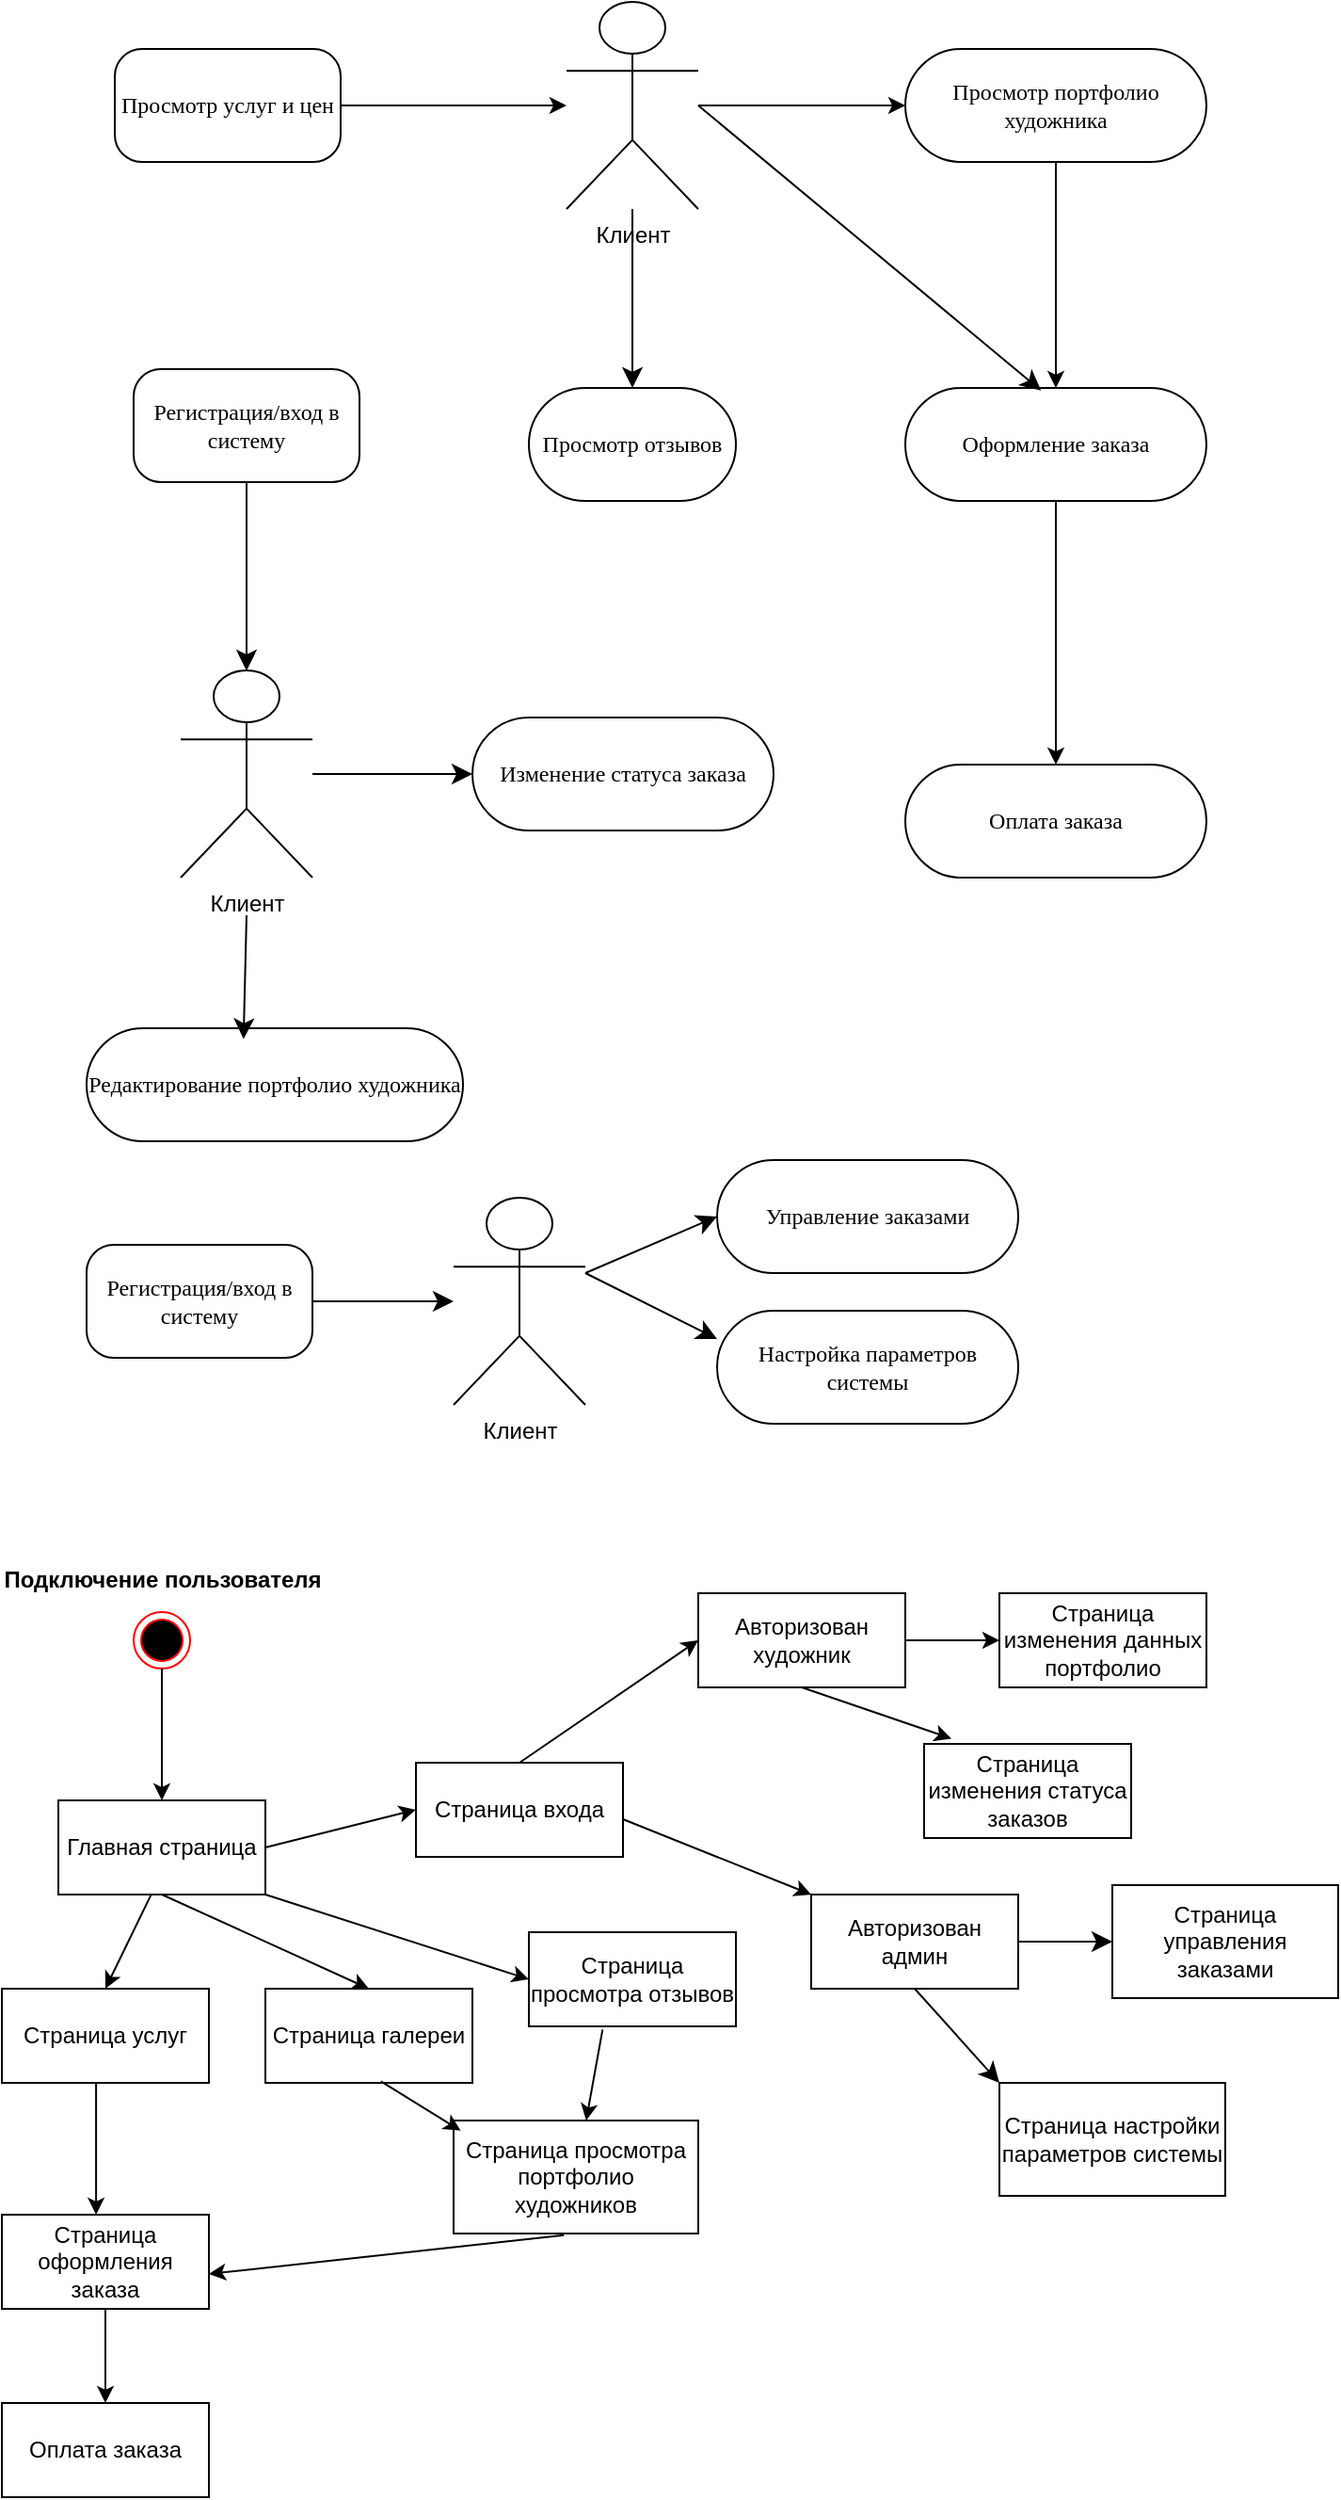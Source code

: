 <mxfile version="24.8.3">
  <diagram name="Page-1" id="58cdce13-f638-feb5-8d6f-7d28b1aa9fa0">
    <mxGraphModel dx="1843" dy="881" grid="1" gridSize="10" guides="1" tooltips="1" connect="1" arrows="1" fold="1" page="1" pageScale="1" pageWidth="1100" pageHeight="850" background="none" math="0" shadow="0">
      <root>
        <mxCell id="0" />
        <mxCell id="1" parent="0" />
        <mxCell id="382b91b5511bd0f7-6" value="Просмотр услуг и цен" style="rounded=1;whiteSpace=wrap;html=1;arcSize=24;shadow=0;comic=0;labelBackgroundColor=none;fontFamily=Verdana;fontSize=12;align=center;" parent="1" vertex="1">
          <mxGeometry x="60" y="60" width="120" height="60" as="geometry" />
        </mxCell>
        <mxCell id="SgjmKy2x-hNEDJPNq4OX-2" value="Клиент&lt;div&gt;&lt;br&gt;&lt;/div&gt;" style="shape=umlActor;verticalLabelPosition=bottom;verticalAlign=top;html=1;outlineConnect=0;" parent="1" vertex="1">
          <mxGeometry x="300" y="35" width="70" height="110" as="geometry" />
        </mxCell>
        <mxCell id="SgjmKy2x-hNEDJPNq4OX-4" value="" style="endArrow=classic;html=1;rounded=0;" parent="1" source="382b91b5511bd0f7-6" target="SgjmKy2x-hNEDJPNq4OX-2" edge="1">
          <mxGeometry width="50" height="50" relative="1" as="geometry">
            <mxPoint x="430" y="160" as="sourcePoint" />
            <mxPoint x="330" y="100" as="targetPoint" />
          </mxGeometry>
        </mxCell>
        <mxCell id="SgjmKy2x-hNEDJPNq4OX-8" value="Просмотр портфолио художника" style="rounded=1;whiteSpace=wrap;html=1;arcSize=50;shadow=0;comic=0;labelBackgroundColor=none;fontFamily=Verdana;fontSize=12;align=center;" parent="1" vertex="1">
          <mxGeometry x="480" y="60" width="160" height="60" as="geometry" />
        </mxCell>
        <mxCell id="SgjmKy2x-hNEDJPNq4OX-11" value="О&lt;span style=&quot;background-color: initial;&quot;&gt;формление заказа&lt;/span&gt;" style="rounded=1;whiteSpace=wrap;html=1;arcSize=50;shadow=0;comic=0;labelBackgroundColor=none;fontFamily=Verdana;fontSize=12;align=center;" parent="1" vertex="1">
          <mxGeometry x="480" y="240" width="160" height="60" as="geometry" />
        </mxCell>
        <mxCell id="SgjmKy2x-hNEDJPNq4OX-14" value="Оплата заказа" style="rounded=1;whiteSpace=wrap;html=1;arcSize=50;shadow=0;comic=0;labelBackgroundColor=none;fontFamily=Verdana;fontSize=12;align=center;" parent="1" vertex="1">
          <mxGeometry x="480" y="440" width="160" height="60" as="geometry" />
        </mxCell>
        <mxCell id="SgjmKy2x-hNEDJPNq4OX-16" value="" style="endArrow=classic;html=1;rounded=0;entryX=0;entryY=0.5;entryDx=0;entryDy=0;" parent="1" source="SgjmKy2x-hNEDJPNq4OX-2" target="SgjmKy2x-hNEDJPNq4OX-8" edge="1">
          <mxGeometry width="50" height="50" relative="1" as="geometry">
            <mxPoint x="540" y="40" as="sourcePoint" />
            <mxPoint x="460" y="90" as="targetPoint" />
            <Array as="points" />
          </mxGeometry>
        </mxCell>
        <mxCell id="SgjmKy2x-hNEDJPNq4OX-17" value="" style="endArrow=classic;html=1;rounded=0;exitX=0.5;exitY=1;exitDx=0;exitDy=0;entryX=0.5;entryY=0;entryDx=0;entryDy=0;" parent="1" source="SgjmKy2x-hNEDJPNq4OX-8" target="SgjmKy2x-hNEDJPNq4OX-11" edge="1">
          <mxGeometry width="50" height="50" relative="1" as="geometry">
            <mxPoint x="740" y="240" as="sourcePoint" />
            <mxPoint x="840.88" y="227.12" as="targetPoint" />
          </mxGeometry>
        </mxCell>
        <mxCell id="SgjmKy2x-hNEDJPNq4OX-21" value="" style="endArrow=classic;html=1;rounded=0;exitX=0.5;exitY=1;exitDx=0;exitDy=0;entryX=0.5;entryY=0;entryDx=0;entryDy=0;" parent="1" source="SgjmKy2x-hNEDJPNq4OX-11" target="SgjmKy2x-hNEDJPNq4OX-14" edge="1">
          <mxGeometry width="50" height="50" relative="1" as="geometry">
            <mxPoint x="710" y="510" as="sourcePoint" />
            <mxPoint x="720" y="425" as="targetPoint" />
          </mxGeometry>
        </mxCell>
        <mxCell id="SgjmKy2x-hNEDJPNq4OX-26" value="" style="ellipse;html=1;shape=endState;fillColor=#000000;strokeColor=#ff0000;" parent="1" vertex="1">
          <mxGeometry x="70" y="890" width="30" height="30" as="geometry" />
        </mxCell>
        <mxCell id="SgjmKy2x-hNEDJPNq4OX-27" value="Главная страница" style="html=1;whiteSpace=wrap;" parent="1" vertex="1">
          <mxGeometry x="30" y="990" width="110" height="50" as="geometry" />
        </mxCell>
        <mxCell id="SgjmKy2x-hNEDJPNq4OX-28" value="" style="endArrow=classic;html=1;rounded=0;exitX=0.5;exitY=1;exitDx=0;exitDy=0;entryX=0.5;entryY=0;entryDx=0;entryDy=0;" parent="1" source="SgjmKy2x-hNEDJPNq4OX-26" target="SgjmKy2x-hNEDJPNq4OX-27" edge="1">
          <mxGeometry width="50" height="50" relative="1" as="geometry">
            <mxPoint x="170" y="950" as="sourcePoint" />
            <mxPoint x="220" y="900" as="targetPoint" />
          </mxGeometry>
        </mxCell>
        <mxCell id="SgjmKy2x-hNEDJPNq4OX-29" value="Подключение пользователя" style="text;align=center;fontStyle=1;verticalAlign=middle;spacingLeft=3;spacingRight=3;strokeColor=none;rotatable=0;points=[[0,0.5],[1,0.5]];portConstraint=eastwest;html=1;" parent="1" vertex="1">
          <mxGeometry x="45" y="860" width="80" height="26" as="geometry" />
        </mxCell>
        <mxCell id="SgjmKy2x-hNEDJPNq4OX-30" value="Страница входа" style="html=1;whiteSpace=wrap;" parent="1" vertex="1">
          <mxGeometry x="220" y="970" width="110" height="50" as="geometry" />
        </mxCell>
        <mxCell id="SgjmKy2x-hNEDJPNq4OX-31" value="" style="endArrow=classic;html=1;rounded=0;exitX=1;exitY=0.5;exitDx=0;exitDy=0;entryX=0;entryY=0.5;entryDx=0;entryDy=0;" parent="1" source="SgjmKy2x-hNEDJPNq4OX-27" target="SgjmKy2x-hNEDJPNq4OX-30" edge="1">
          <mxGeometry width="50" height="50" relative="1" as="geometry">
            <mxPoint x="230" y="1050" as="sourcePoint" />
            <mxPoint x="280" y="1000" as="targetPoint" />
          </mxGeometry>
        </mxCell>
        <mxCell id="SgjmKy2x-hNEDJPNq4OX-32" value="" style="endArrow=classic;html=1;rounded=0;exitX=0.5;exitY=1;exitDx=0;exitDy=0;entryX=0.5;entryY=0;entryDx=0;entryDy=0;" parent="1" source="SgjmKy2x-hNEDJPNq4OX-27" target="SgjmKy2x-hNEDJPNq4OX-33" edge="1">
          <mxGeometry width="50" height="50" relative="1" as="geometry">
            <mxPoint x="210" y="1050" as="sourcePoint" />
            <mxPoint x="85" y="1090" as="targetPoint" />
          </mxGeometry>
        </mxCell>
        <mxCell id="SgjmKy2x-hNEDJPNq4OX-33" value="Страница галереи" style="html=1;whiteSpace=wrap;" parent="1" vertex="1">
          <mxGeometry x="140" y="1090" width="110" height="50" as="geometry" />
        </mxCell>
        <mxCell id="SgjmKy2x-hNEDJPNq4OX-34" value="Страница просмотра отзывов" style="html=1;whiteSpace=wrap;" parent="1" vertex="1">
          <mxGeometry x="280" y="1060" width="110" height="50" as="geometry" />
        </mxCell>
        <mxCell id="SgjmKy2x-hNEDJPNq4OX-35" value="Страница просмотра портфолио художников" style="html=1;whiteSpace=wrap;" parent="1" vertex="1">
          <mxGeometry x="240" y="1160" width="130" height="60" as="geometry" />
        </mxCell>
        <mxCell id="SgjmKy2x-hNEDJPNq4OX-36" value="Оплата заказа" style="html=1;whiteSpace=wrap;" parent="1" vertex="1">
          <mxGeometry y="1310" width="110" height="50" as="geometry" />
        </mxCell>
        <mxCell id="SgjmKy2x-hNEDJPNq4OX-37" value="Страница услуг" style="html=1;whiteSpace=wrap;" parent="1" vertex="1">
          <mxGeometry y="1090" width="110" height="50" as="geometry" />
        </mxCell>
        <mxCell id="SgjmKy2x-hNEDJPNq4OX-38" value="Страница оформления заказа" style="html=1;whiteSpace=wrap;" parent="1" vertex="1">
          <mxGeometry y="1210" width="110" height="50" as="geometry" />
        </mxCell>
        <mxCell id="SgjmKy2x-hNEDJPNq4OX-39" value="" style="endArrow=classic;html=1;rounded=0;exitX=0.447;exitY=1.006;exitDx=0;exitDy=0;exitPerimeter=0;entryX=0.5;entryY=0;entryDx=0;entryDy=0;" parent="1" source="SgjmKy2x-hNEDJPNq4OX-27" target="SgjmKy2x-hNEDJPNq4OX-37" edge="1">
          <mxGeometry width="50" height="50" relative="1" as="geometry">
            <mxPoint x="250" y="1120" as="sourcePoint" />
            <mxPoint x="300" y="1070" as="targetPoint" />
          </mxGeometry>
        </mxCell>
        <mxCell id="SgjmKy2x-hNEDJPNq4OX-40" value="" style="endArrow=classic;html=1;rounded=0;exitX=1;exitY=1;exitDx=0;exitDy=0;entryX=0;entryY=0.5;entryDx=0;entryDy=0;" parent="1" source="SgjmKy2x-hNEDJPNq4OX-27" target="SgjmKy2x-hNEDJPNq4OX-34" edge="1">
          <mxGeometry width="50" height="50" relative="1" as="geometry">
            <mxPoint x="230" y="1200" as="sourcePoint" />
            <mxPoint x="280" y="1150" as="targetPoint" />
          </mxGeometry>
        </mxCell>
        <mxCell id="SgjmKy2x-hNEDJPNq4OX-41" value="" style="endArrow=classic;html=1;rounded=0;exitX=0.558;exitY=0.983;exitDx=0;exitDy=0;exitPerimeter=0;entryX=0.029;entryY=0.09;entryDx=0;entryDy=0;entryPerimeter=0;" parent="1" source="SgjmKy2x-hNEDJPNq4OX-33" target="SgjmKy2x-hNEDJPNq4OX-35" edge="1">
          <mxGeometry width="50" height="50" relative="1" as="geometry">
            <mxPoint x="230" y="1130" as="sourcePoint" />
            <mxPoint x="280" y="1080" as="targetPoint" />
          </mxGeometry>
        </mxCell>
        <mxCell id="SgjmKy2x-hNEDJPNq4OX-43" value="" style="endArrow=classic;html=1;rounded=0;exitX=0.356;exitY=1.034;exitDx=0;exitDy=0;exitPerimeter=0;" parent="1" source="SgjmKy2x-hNEDJPNq4OX-34" target="SgjmKy2x-hNEDJPNq4OX-35" edge="1">
          <mxGeometry width="50" height="50" relative="1" as="geometry">
            <mxPoint x="230" y="1130" as="sourcePoint" />
            <mxPoint x="280" y="1080" as="targetPoint" />
          </mxGeometry>
        </mxCell>
        <mxCell id="SgjmKy2x-hNEDJPNq4OX-44" value="" style="endArrow=classic;html=1;rounded=0;exitX=0.455;exitY=1;exitDx=0;exitDy=0;exitPerimeter=0;entryX=0.455;entryY=0;entryDx=0;entryDy=0;entryPerimeter=0;" parent="1" source="SgjmKy2x-hNEDJPNq4OX-37" target="SgjmKy2x-hNEDJPNq4OX-38" edge="1">
          <mxGeometry width="50" height="50" relative="1" as="geometry">
            <mxPoint x="250" y="1200" as="sourcePoint" />
            <mxPoint x="300" y="1150" as="targetPoint" />
          </mxGeometry>
        </mxCell>
        <mxCell id="SgjmKy2x-hNEDJPNq4OX-45" value="" style="endArrow=classic;html=1;rounded=0;exitX=0.451;exitY=1.014;exitDx=0;exitDy=0;exitPerimeter=0;entryX=1;entryY=0.629;entryDx=0;entryDy=0;entryPerimeter=0;" parent="1" source="SgjmKy2x-hNEDJPNq4OX-35" target="SgjmKy2x-hNEDJPNq4OX-38" edge="1">
          <mxGeometry width="50" height="50" relative="1" as="geometry">
            <mxPoint x="250" y="1200" as="sourcePoint" />
            <mxPoint x="300" y="1150" as="targetPoint" />
          </mxGeometry>
        </mxCell>
        <mxCell id="SgjmKy2x-hNEDJPNq4OX-46" value="" style="endArrow=classic;html=1;rounded=0;exitX=0.5;exitY=1;exitDx=0;exitDy=0;entryX=0.5;entryY=0;entryDx=0;entryDy=0;" parent="1" source="SgjmKy2x-hNEDJPNq4OX-38" target="SgjmKy2x-hNEDJPNq4OX-36" edge="1">
          <mxGeometry width="50" height="50" relative="1" as="geometry">
            <mxPoint x="230" y="1250" as="sourcePoint" />
            <mxPoint x="280" y="1200" as="targetPoint" />
          </mxGeometry>
        </mxCell>
        <mxCell id="SgjmKy2x-hNEDJPNq4OX-47" value="Авторизован художник" style="html=1;whiteSpace=wrap;" parent="1" vertex="1">
          <mxGeometry x="370" y="880" width="110" height="50" as="geometry" />
        </mxCell>
        <mxCell id="SgjmKy2x-hNEDJPNq4OX-48" value="" style="endArrow=classic;html=1;rounded=0;exitX=0.5;exitY=0;exitDx=0;exitDy=0;entryX=0;entryY=0.5;entryDx=0;entryDy=0;" parent="1" source="SgjmKy2x-hNEDJPNq4OX-30" target="SgjmKy2x-hNEDJPNq4OX-47" edge="1">
          <mxGeometry width="50" height="50" relative="1" as="geometry">
            <mxPoint x="460" y="1000" as="sourcePoint" />
            <mxPoint x="510" y="950" as="targetPoint" />
          </mxGeometry>
        </mxCell>
        <mxCell id="SgjmKy2x-hNEDJPNq4OX-49" value="Страница изменения статуса заказов" style="html=1;whiteSpace=wrap;" parent="1" vertex="1">
          <mxGeometry x="490" y="960" width="110" height="50" as="geometry" />
        </mxCell>
        <mxCell id="SgjmKy2x-hNEDJPNq4OX-50" value="" style="endArrow=classic;html=1;rounded=0;exitX=0.5;exitY=1;exitDx=0;exitDy=0;entryX=0.132;entryY=-0.056;entryDx=0;entryDy=0;entryPerimeter=0;" parent="1" source="SgjmKy2x-hNEDJPNq4OX-47" edge="1" target="SgjmKy2x-hNEDJPNq4OX-49">
          <mxGeometry width="50" height="50" relative="1" as="geometry">
            <mxPoint x="460" y="1000" as="sourcePoint" />
            <mxPoint x="425" y="980" as="targetPoint" />
          </mxGeometry>
        </mxCell>
        <mxCell id="SgjmKy2x-hNEDJPNq4OX-51" value="Страница изменения данных портфолио" style="html=1;whiteSpace=wrap;" parent="1" vertex="1">
          <mxGeometry x="530" y="880" width="110" height="50" as="geometry" />
        </mxCell>
        <mxCell id="SgjmKy2x-hNEDJPNq4OX-52" value="" style="endArrow=classic;html=1;rounded=0;exitX=1;exitY=0.5;exitDx=0;exitDy=0;entryX=0;entryY=0.5;entryDx=0;entryDy=0;" parent="1" source="SgjmKy2x-hNEDJPNq4OX-47" target="SgjmKy2x-hNEDJPNq4OX-51" edge="1">
          <mxGeometry width="50" height="50" relative="1" as="geometry">
            <mxPoint x="460" y="1000" as="sourcePoint" />
            <mxPoint x="510" y="950" as="targetPoint" />
          </mxGeometry>
        </mxCell>
        <mxCell id="QhHhTlBbrHZMfUKCnWO8-1" value="" style="endArrow=classic;html=1;rounded=0;fontSize=12;startSize=8;endSize=8;curved=1;entryX=0.451;entryY=0.023;entryDx=0;entryDy=0;entryPerimeter=0;" edge="1" parent="1" target="SgjmKy2x-hNEDJPNq4OX-11">
          <mxGeometry width="50" height="50" relative="1" as="geometry">
            <mxPoint x="370" y="90" as="sourcePoint" />
            <mxPoint x="570" y="210" as="targetPoint" />
          </mxGeometry>
        </mxCell>
        <mxCell id="QhHhTlBbrHZMfUKCnWO8-2" value="Клиент&lt;div&gt;&lt;br&gt;&lt;/div&gt;" style="shape=umlActor;verticalLabelPosition=bottom;verticalAlign=top;html=1;outlineConnect=0;" vertex="1" parent="1">
          <mxGeometry x="95" y="390" width="70" height="110" as="geometry" />
        </mxCell>
        <mxCell id="QhHhTlBbrHZMfUKCnWO8-3" value="Регистрация/вход в систему" style="rounded=1;whiteSpace=wrap;html=1;arcSize=24;shadow=0;comic=0;labelBackgroundColor=none;fontFamily=Verdana;fontSize=12;align=center;" vertex="1" parent="1">
          <mxGeometry x="70" y="230" width="120" height="60" as="geometry" />
        </mxCell>
        <mxCell id="QhHhTlBbrHZMfUKCnWO8-4" value="" style="endArrow=classic;html=1;rounded=0;exitX=0.5;exitY=1;exitDx=0;exitDy=0;entryX=0.5;entryY=0;entryDx=0;entryDy=0;entryPerimeter=0;" edge="1" parent="1" source="QhHhTlBbrHZMfUKCnWO8-3" target="QhHhTlBbrHZMfUKCnWO8-2">
          <mxGeometry width="50" height="50" relative="1" as="geometry">
            <mxPoint x="190" y="100" as="sourcePoint" />
            <mxPoint x="310" y="100" as="targetPoint" />
            <Array as="points" />
          </mxGeometry>
        </mxCell>
        <mxCell id="QhHhTlBbrHZMfUKCnWO8-5" style="edgeStyle=none;curved=1;rounded=0;orthogonalLoop=1;jettySize=auto;html=1;fontSize=12;startSize=8;endSize=8;" edge="1" parent="1" target="QhHhTlBbrHZMfUKCnWO8-2">
          <mxGeometry relative="1" as="geometry">
            <mxPoint x="130" y="350" as="sourcePoint" />
          </mxGeometry>
        </mxCell>
        <mxCell id="QhHhTlBbrHZMfUKCnWO8-6" value="Редактирование&lt;span style=&quot;background-color: initial;&quot;&gt;&amp;nbsp;портфолио художника&lt;/span&gt;" style="rounded=1;whiteSpace=wrap;html=1;arcSize=50;shadow=0;comic=0;labelBackgroundColor=none;fontFamily=Verdana;fontSize=12;align=center;" vertex="1" parent="1">
          <mxGeometry x="45" y="580" width="200" height="60" as="geometry" />
        </mxCell>
        <mxCell id="QhHhTlBbrHZMfUKCnWO8-7" value="Просмотр отзывов" style="rounded=1;whiteSpace=wrap;html=1;arcSize=50;shadow=0;comic=0;labelBackgroundColor=none;fontFamily=Verdana;fontSize=12;align=center;" vertex="1" parent="1">
          <mxGeometry x="280" y="240" width="110" height="60" as="geometry" />
        </mxCell>
        <mxCell id="QhHhTlBbrHZMfUKCnWO8-8" value="" style="endArrow=classic;html=1;rounded=0;fontSize=12;startSize=8;endSize=8;curved=1;entryX=0.5;entryY=0;entryDx=0;entryDy=0;" edge="1" parent="1" source="SgjmKy2x-hNEDJPNq4OX-2" target="QhHhTlBbrHZMfUKCnWO8-7">
          <mxGeometry width="50" height="50" relative="1" as="geometry">
            <mxPoint x="340" y="200" as="sourcePoint" />
            <mxPoint x="390" y="340" as="targetPoint" />
          </mxGeometry>
        </mxCell>
        <mxCell id="QhHhTlBbrHZMfUKCnWO8-9" value="Изменение статуса заказа" style="rounded=1;whiteSpace=wrap;html=1;arcSize=50;shadow=0;comic=0;labelBackgroundColor=none;fontFamily=Verdana;fontSize=12;align=center;" vertex="1" parent="1">
          <mxGeometry x="250" y="415" width="160" height="60" as="geometry" />
        </mxCell>
        <mxCell id="QhHhTlBbrHZMfUKCnWO8-10" value="" style="endArrow=classic;html=1;rounded=0;fontSize=12;startSize=8;endSize=8;curved=1;entryX=0.417;entryY=0.096;entryDx=0;entryDy=0;entryPerimeter=0;" edge="1" parent="1" target="QhHhTlBbrHZMfUKCnWO8-6">
          <mxGeometry width="50" height="50" relative="1" as="geometry">
            <mxPoint x="130" y="520" as="sourcePoint" />
            <mxPoint x="180" y="470" as="targetPoint" />
          </mxGeometry>
        </mxCell>
        <mxCell id="QhHhTlBbrHZMfUKCnWO8-12" style="edgeStyle=none;curved=1;rounded=0;orthogonalLoop=1;jettySize=auto;html=1;fontSize=12;startSize=8;endSize=8;entryX=0;entryY=0.5;entryDx=0;entryDy=0;" edge="1" parent="1" source="QhHhTlBbrHZMfUKCnWO8-2" target="QhHhTlBbrHZMfUKCnWO8-9">
          <mxGeometry relative="1" as="geometry">
            <mxPoint x="240" y="450" as="targetPoint" />
          </mxGeometry>
        </mxCell>
        <mxCell id="QhHhTlBbrHZMfUKCnWO8-13" value="Клиент&lt;div&gt;&lt;br&gt;&lt;/div&gt;" style="shape=umlActor;verticalLabelPosition=bottom;verticalAlign=top;html=1;outlineConnect=0;" vertex="1" parent="1">
          <mxGeometry x="240" y="670" width="70" height="110" as="geometry" />
        </mxCell>
        <mxCell id="QhHhTlBbrHZMfUKCnWO8-14" value="Регистрация/вход в систему" style="rounded=1;whiteSpace=wrap;html=1;arcSize=24;shadow=0;comic=0;labelBackgroundColor=none;fontFamily=Verdana;fontSize=12;align=center;" vertex="1" parent="1">
          <mxGeometry x="45" y="695" width="120" height="60" as="geometry" />
        </mxCell>
        <mxCell id="QhHhTlBbrHZMfUKCnWO8-15" style="edgeStyle=none;curved=1;rounded=0;orthogonalLoop=1;jettySize=auto;html=1;fontSize=12;startSize=8;endSize=8;exitX=1;exitY=0.5;exitDx=0;exitDy=0;" edge="1" parent="1" source="QhHhTlBbrHZMfUKCnWO8-14" target="QhHhTlBbrHZMfUKCnWO8-13">
          <mxGeometry relative="1" as="geometry">
            <mxPoint x="175" y="455" as="sourcePoint" />
            <mxPoint x="260" y="455" as="targetPoint" />
          </mxGeometry>
        </mxCell>
        <mxCell id="QhHhTlBbrHZMfUKCnWO8-16" value="Управление заказами" style="rounded=1;whiteSpace=wrap;html=1;arcSize=50;shadow=0;comic=0;labelBackgroundColor=none;fontFamily=Verdana;fontSize=12;align=center;" vertex="1" parent="1">
          <mxGeometry x="380" y="650" width="160" height="60" as="geometry" />
        </mxCell>
        <mxCell id="QhHhTlBbrHZMfUKCnWO8-17" value="Настройка параметров системы" style="rounded=1;whiteSpace=wrap;html=1;arcSize=50;shadow=0;comic=0;labelBackgroundColor=none;fontFamily=Verdana;fontSize=12;align=center;" vertex="1" parent="1">
          <mxGeometry x="380" y="730" width="160" height="60" as="geometry" />
        </mxCell>
        <mxCell id="QhHhTlBbrHZMfUKCnWO8-18" value="" style="endArrow=classic;html=1;rounded=0;fontSize=12;startSize=8;endSize=8;curved=1;entryX=0;entryY=0.5;entryDx=0;entryDy=0;" edge="1" parent="1" source="QhHhTlBbrHZMfUKCnWO8-13" target="QhHhTlBbrHZMfUKCnWO8-16">
          <mxGeometry width="50" height="50" relative="1" as="geometry">
            <mxPoint x="270" y="740" as="sourcePoint" />
            <mxPoint x="320" y="690" as="targetPoint" />
          </mxGeometry>
        </mxCell>
        <mxCell id="QhHhTlBbrHZMfUKCnWO8-19" value="" style="endArrow=classic;html=1;rounded=0;fontSize=12;startSize=8;endSize=8;curved=1;entryX=0;entryY=0.25;entryDx=0;entryDy=0;" edge="1" parent="1" target="QhHhTlBbrHZMfUKCnWO8-17">
          <mxGeometry width="50" height="50" relative="1" as="geometry">
            <mxPoint x="310" y="710" as="sourcePoint" />
            <mxPoint x="350" y="710" as="targetPoint" />
          </mxGeometry>
        </mxCell>
        <mxCell id="QhHhTlBbrHZMfUKCnWO8-20" value="Авторизован админ" style="html=1;whiteSpace=wrap;" vertex="1" parent="1">
          <mxGeometry x="430" y="1040" width="110" height="50" as="geometry" />
        </mxCell>
        <mxCell id="QhHhTlBbrHZMfUKCnWO8-21" value="" style="endArrow=classic;html=1;rounded=0;entryX=0;entryY=0;entryDx=0;entryDy=0;" edge="1" parent="1" target="QhHhTlBbrHZMfUKCnWO8-20">
          <mxGeometry width="50" height="50" relative="1" as="geometry">
            <mxPoint x="330" y="1000" as="sourcePoint" />
            <mxPoint x="380" y="915" as="targetPoint" />
          </mxGeometry>
        </mxCell>
        <mxCell id="QhHhTlBbrHZMfUKCnWO8-22" value="Страница управления заказами" style="rounded=0;whiteSpace=wrap;html=1;" vertex="1" parent="1">
          <mxGeometry x="590" y="1035" width="120" height="60" as="geometry" />
        </mxCell>
        <mxCell id="QhHhTlBbrHZMfUKCnWO8-23" value="Страница настройки параметров системы" style="rounded=0;whiteSpace=wrap;html=1;" vertex="1" parent="1">
          <mxGeometry x="530" y="1140" width="120" height="60" as="geometry" />
        </mxCell>
        <mxCell id="QhHhTlBbrHZMfUKCnWO8-24" value="" style="endArrow=classic;html=1;rounded=0;fontSize=12;startSize=8;endSize=8;curved=1;exitX=1;exitY=0.5;exitDx=0;exitDy=0;entryX=0;entryY=0.5;entryDx=0;entryDy=0;" edge="1" parent="1" source="QhHhTlBbrHZMfUKCnWO8-20" target="QhHhTlBbrHZMfUKCnWO8-22">
          <mxGeometry width="50" height="50" relative="1" as="geometry">
            <mxPoint x="440" y="960" as="sourcePoint" />
            <mxPoint x="490" y="910" as="targetPoint" />
          </mxGeometry>
        </mxCell>
        <mxCell id="QhHhTlBbrHZMfUKCnWO8-25" value="" style="endArrow=classic;html=1;rounded=0;fontSize=12;startSize=8;endSize=8;curved=1;exitX=0.5;exitY=1;exitDx=0;exitDy=0;entryX=0;entryY=0;entryDx=0;entryDy=0;" edge="1" parent="1" source="QhHhTlBbrHZMfUKCnWO8-20" target="QhHhTlBbrHZMfUKCnWO8-23">
          <mxGeometry width="50" height="50" relative="1" as="geometry">
            <mxPoint x="440" y="960" as="sourcePoint" />
            <mxPoint x="490" y="910" as="targetPoint" />
          </mxGeometry>
        </mxCell>
      </root>
    </mxGraphModel>
  </diagram>
</mxfile>
